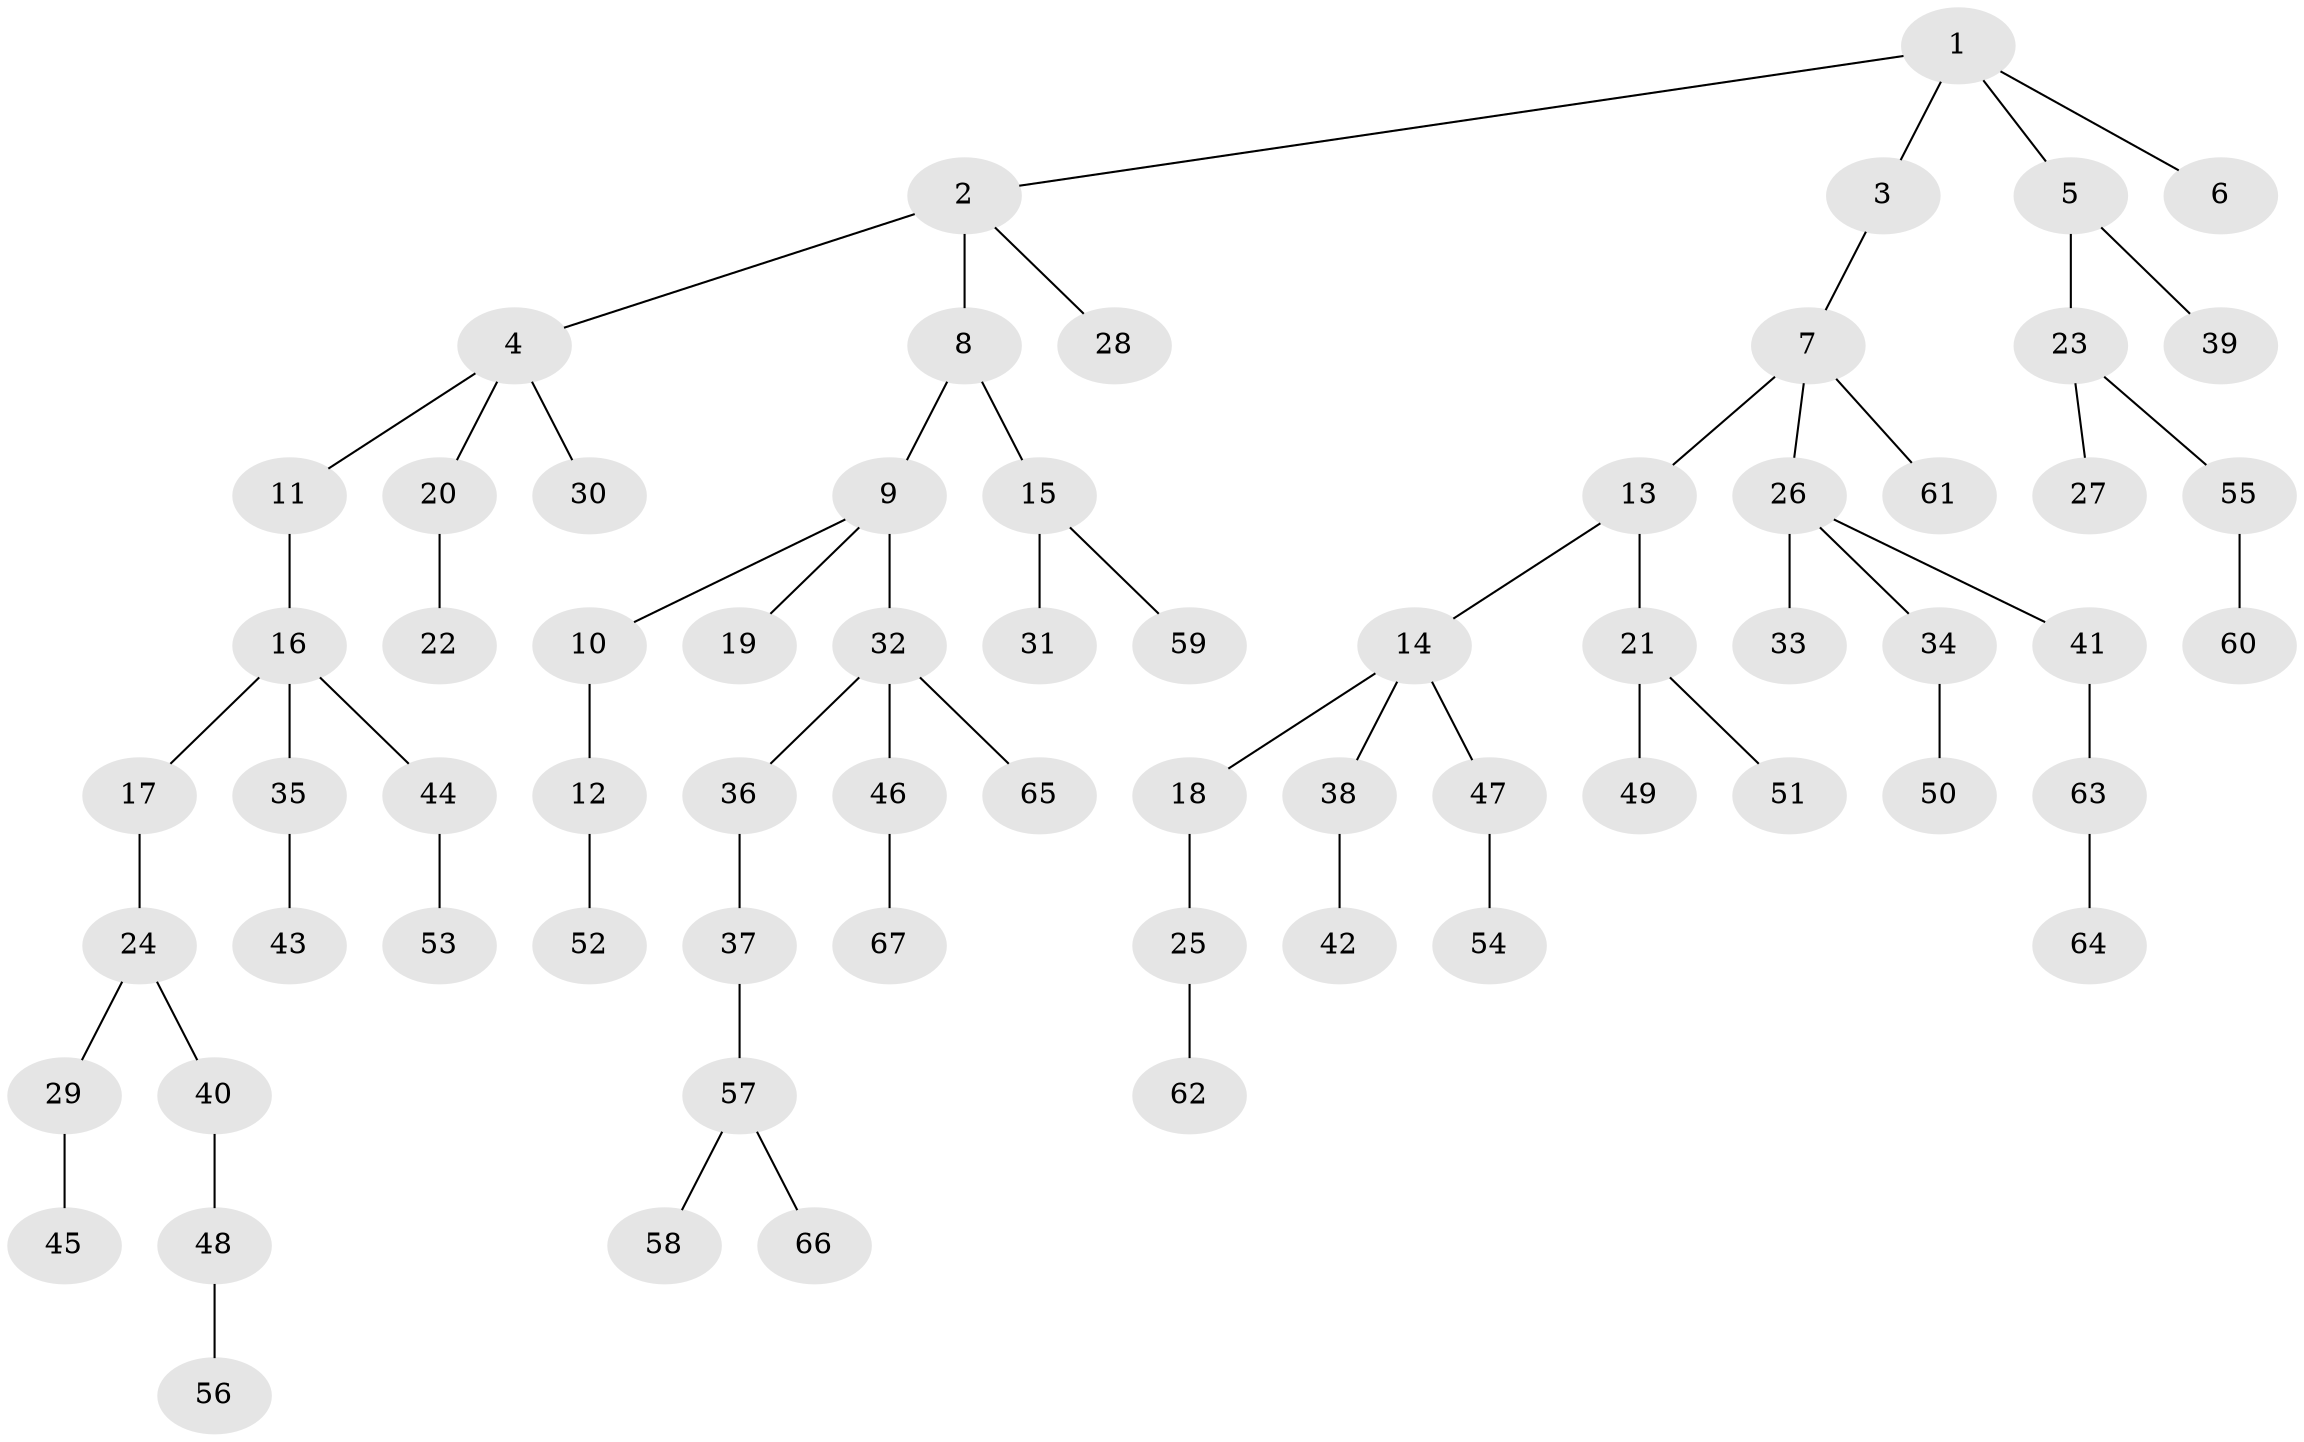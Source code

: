 // original degree distribution, {5: 0.05343511450381679, 6: 0.022900763358778626, 3: 0.15267175572519084, 2: 0.2595419847328244, 1: 0.48091603053435117, 4: 0.030534351145038167}
// Generated by graph-tools (version 1.1) at 2025/51/03/04/25 22:51:51]
// undirected, 67 vertices, 66 edges
graph export_dot {
  node [color=gray90,style=filled];
  1;
  2;
  3;
  4;
  5;
  6;
  7;
  8;
  9;
  10;
  11;
  12;
  13;
  14;
  15;
  16;
  17;
  18;
  19;
  20;
  21;
  22;
  23;
  24;
  25;
  26;
  27;
  28;
  29;
  30;
  31;
  32;
  33;
  34;
  35;
  36;
  37;
  38;
  39;
  40;
  41;
  42;
  43;
  44;
  45;
  46;
  47;
  48;
  49;
  50;
  51;
  52;
  53;
  54;
  55;
  56;
  57;
  58;
  59;
  60;
  61;
  62;
  63;
  64;
  65;
  66;
  67;
  1 -- 2 [weight=1.0];
  1 -- 3 [weight=1.0];
  1 -- 5 [weight=1.0];
  1 -- 6 [weight=1.0];
  2 -- 4 [weight=1.0];
  2 -- 8 [weight=2.0];
  2 -- 28 [weight=1.0];
  3 -- 7 [weight=1.0];
  4 -- 11 [weight=1.0];
  4 -- 20 [weight=1.0];
  4 -- 30 [weight=1.0];
  5 -- 23 [weight=2.0];
  5 -- 39 [weight=1.0];
  7 -- 13 [weight=1.0];
  7 -- 26 [weight=1.0];
  7 -- 61 [weight=1.0];
  8 -- 9 [weight=1.0];
  8 -- 15 [weight=1.0];
  9 -- 10 [weight=1.0];
  9 -- 19 [weight=1.0];
  9 -- 32 [weight=2.0];
  10 -- 12 [weight=1.0];
  11 -- 16 [weight=1.0];
  12 -- 52 [weight=1.0];
  13 -- 14 [weight=1.0];
  13 -- 21 [weight=3.0];
  14 -- 18 [weight=1.0];
  14 -- 38 [weight=1.0];
  14 -- 47 [weight=1.0];
  15 -- 31 [weight=3.0];
  15 -- 59 [weight=1.0];
  16 -- 17 [weight=1.0];
  16 -- 35 [weight=1.0];
  16 -- 44 [weight=1.0];
  17 -- 24 [weight=2.0];
  18 -- 25 [weight=1.0];
  20 -- 22 [weight=1.0];
  21 -- 49 [weight=1.0];
  21 -- 51 [weight=1.0];
  23 -- 27 [weight=1.0];
  23 -- 55 [weight=1.0];
  24 -- 29 [weight=1.0];
  24 -- 40 [weight=1.0];
  25 -- 62 [weight=1.0];
  26 -- 33 [weight=1.0];
  26 -- 34 [weight=1.0];
  26 -- 41 [weight=1.0];
  29 -- 45 [weight=1.0];
  32 -- 36 [weight=1.0];
  32 -- 46 [weight=1.0];
  32 -- 65 [weight=1.0];
  34 -- 50 [weight=2.0];
  35 -- 43 [weight=1.0];
  36 -- 37 [weight=1.0];
  37 -- 57 [weight=1.0];
  38 -- 42 [weight=2.0];
  40 -- 48 [weight=1.0];
  41 -- 63 [weight=1.0];
  44 -- 53 [weight=1.0];
  46 -- 67 [weight=1.0];
  47 -- 54 [weight=3.0];
  48 -- 56 [weight=1.0];
  55 -- 60 [weight=1.0];
  57 -- 58 [weight=1.0];
  57 -- 66 [weight=1.0];
  63 -- 64 [weight=1.0];
}

